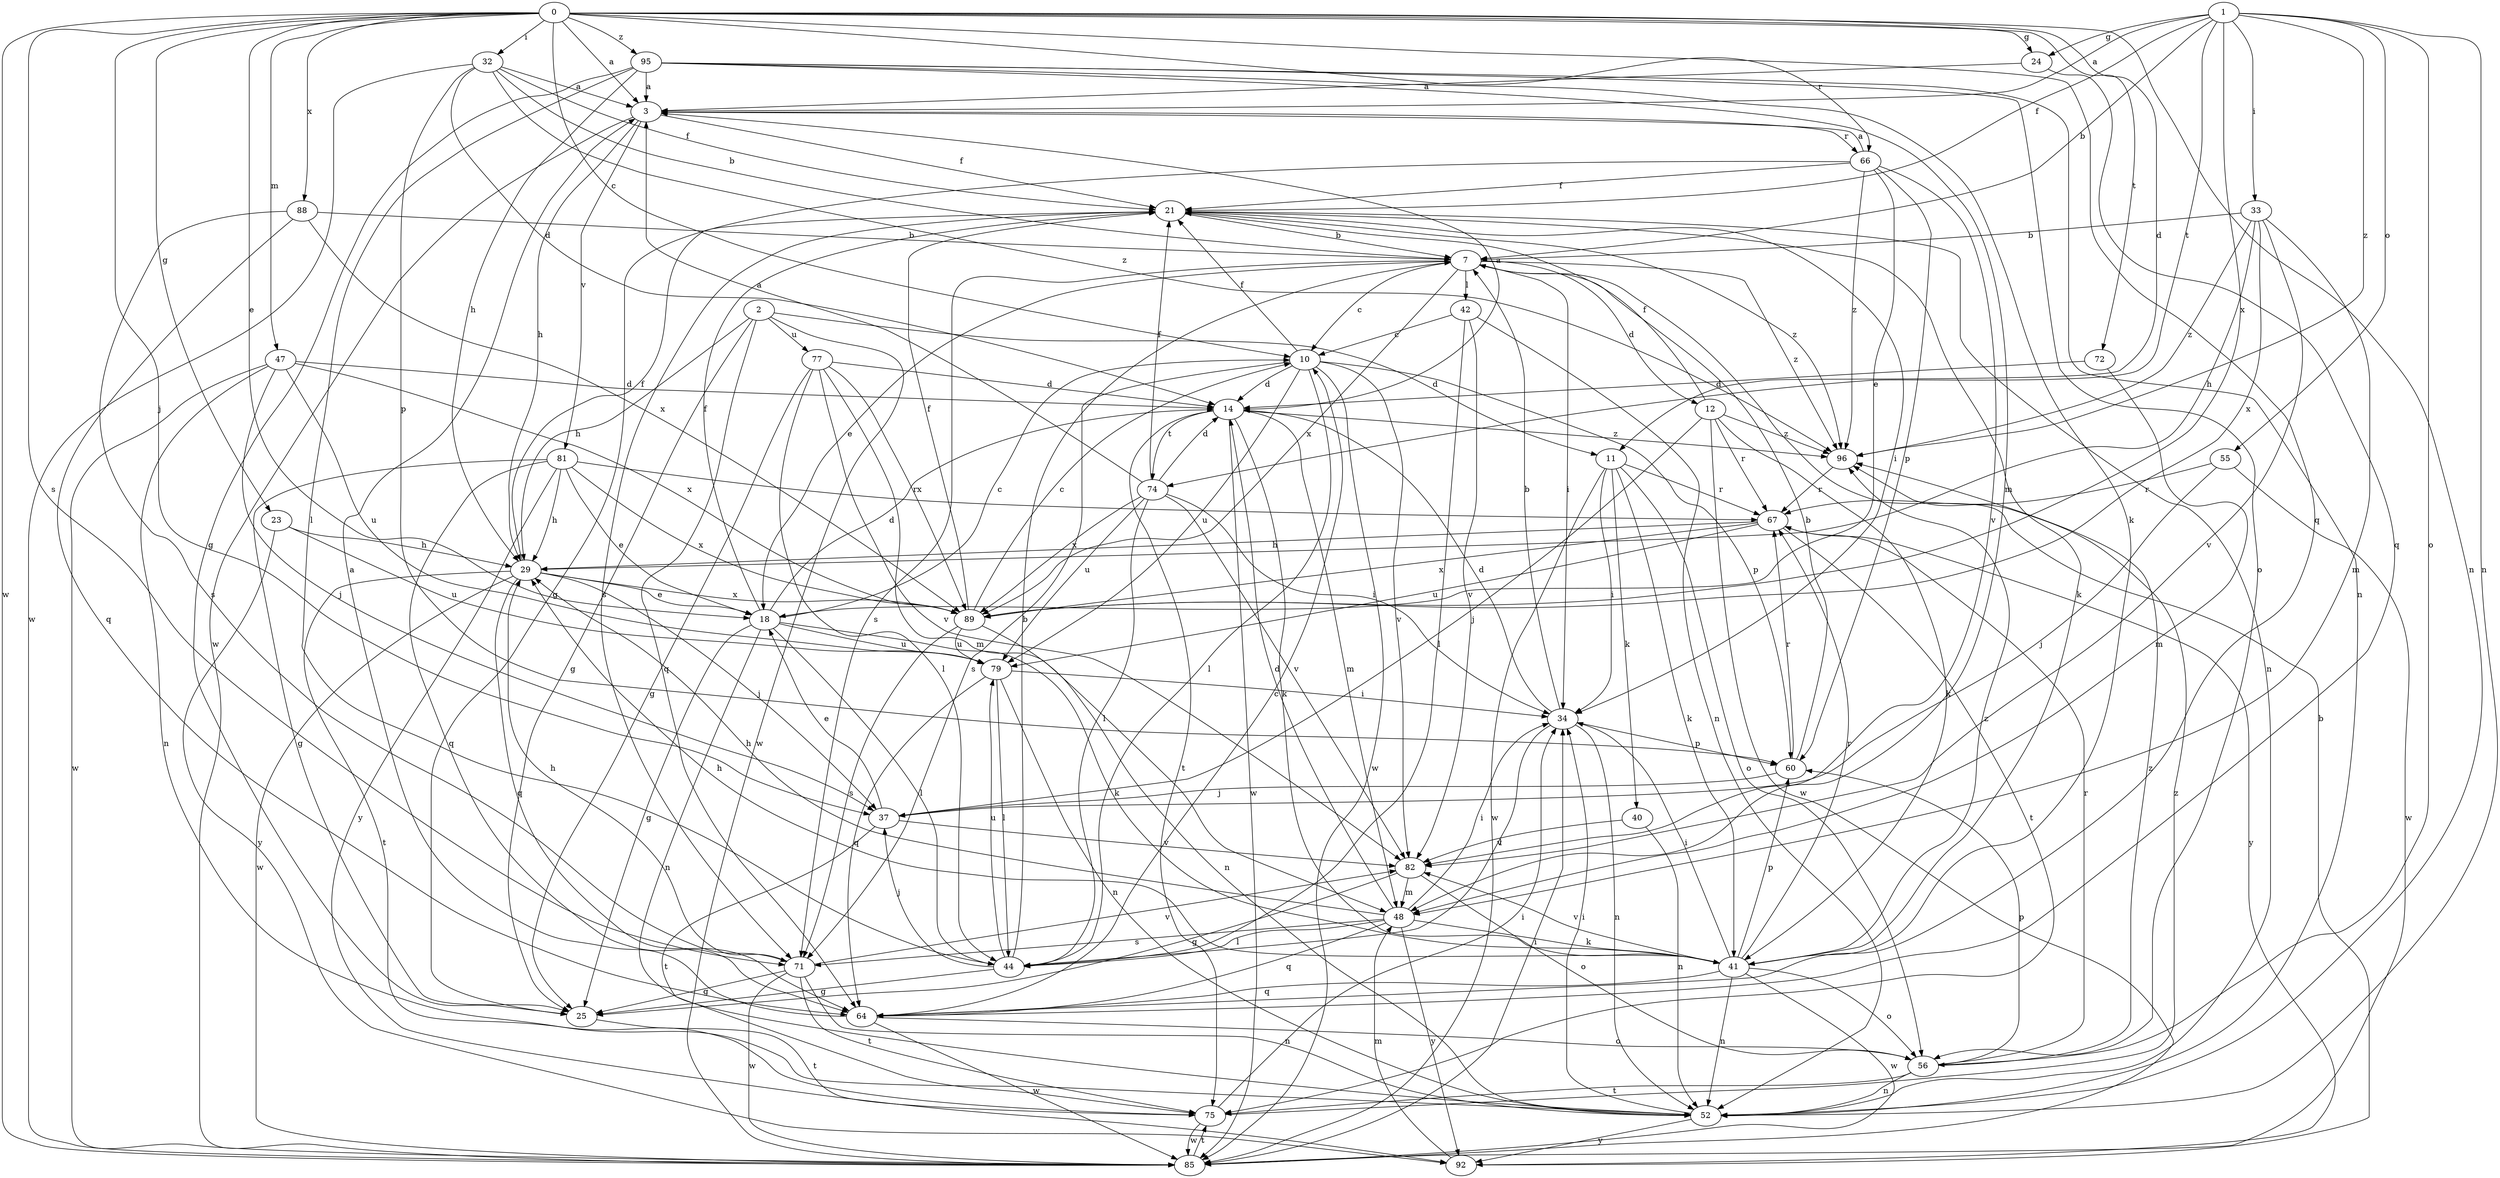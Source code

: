 strict digraph  {
0;
1;
2;
3;
7;
10;
11;
12;
14;
18;
21;
23;
24;
25;
29;
32;
33;
34;
37;
40;
41;
42;
44;
47;
48;
52;
55;
56;
60;
64;
66;
67;
71;
72;
74;
75;
77;
79;
81;
82;
85;
88;
89;
92;
95;
96;
0 -> 3  [label=a];
0 -> 10  [label=c];
0 -> 11  [label=d];
0 -> 18  [label=e];
0 -> 23  [label=g];
0 -> 24  [label=g];
0 -> 32  [label=i];
0 -> 37  [label=j];
0 -> 47  [label=m];
0 -> 52  [label=n];
0 -> 64  [label=q];
0 -> 66  [label=r];
0 -> 71  [label=s];
0 -> 72  [label=t];
0 -> 85  [label=w];
0 -> 88  [label=x];
0 -> 95  [label=z];
1 -> 3  [label=a];
1 -> 7  [label=b];
1 -> 21  [label=f];
1 -> 24  [label=g];
1 -> 33  [label=i];
1 -> 52  [label=n];
1 -> 55  [label=o];
1 -> 56  [label=o];
1 -> 74  [label=t];
1 -> 89  [label=x];
1 -> 96  [label=z];
2 -> 11  [label=d];
2 -> 25  [label=g];
2 -> 29  [label=h];
2 -> 64  [label=q];
2 -> 77  [label=u];
2 -> 85  [label=w];
3 -> 21  [label=f];
3 -> 29  [label=h];
3 -> 66  [label=r];
3 -> 81  [label=v];
3 -> 85  [label=w];
7 -> 10  [label=c];
7 -> 12  [label=d];
7 -> 18  [label=e];
7 -> 34  [label=i];
7 -> 42  [label=l];
7 -> 71  [label=s];
7 -> 89  [label=x];
7 -> 96  [label=z];
10 -> 14  [label=d];
10 -> 21  [label=f];
10 -> 44  [label=l];
10 -> 60  [label=p];
10 -> 71  [label=s];
10 -> 79  [label=u];
10 -> 82  [label=v];
10 -> 85  [label=w];
11 -> 34  [label=i];
11 -> 40  [label=k];
11 -> 41  [label=k];
11 -> 56  [label=o];
11 -> 67  [label=r];
11 -> 85  [label=w];
12 -> 21  [label=f];
12 -> 37  [label=j];
12 -> 41  [label=k];
12 -> 67  [label=r];
12 -> 85  [label=w];
12 -> 96  [label=z];
14 -> 3  [label=a];
14 -> 41  [label=k];
14 -> 48  [label=m];
14 -> 74  [label=t];
14 -> 75  [label=t];
14 -> 85  [label=w];
14 -> 96  [label=z];
18 -> 10  [label=c];
18 -> 14  [label=d];
18 -> 21  [label=f];
18 -> 25  [label=g];
18 -> 41  [label=k];
18 -> 44  [label=l];
18 -> 52  [label=n];
18 -> 79  [label=u];
21 -> 7  [label=b];
21 -> 34  [label=i];
21 -> 41  [label=k];
21 -> 52  [label=n];
21 -> 71  [label=s];
21 -> 96  [label=z];
23 -> 29  [label=h];
23 -> 79  [label=u];
23 -> 92  [label=y];
24 -> 3  [label=a];
24 -> 64  [label=q];
25 -> 75  [label=t];
29 -> 18  [label=e];
29 -> 21  [label=f];
29 -> 37  [label=j];
29 -> 64  [label=q];
29 -> 75  [label=t];
29 -> 85  [label=w];
29 -> 89  [label=x];
32 -> 3  [label=a];
32 -> 7  [label=b];
32 -> 14  [label=d];
32 -> 21  [label=f];
32 -> 60  [label=p];
32 -> 85  [label=w];
32 -> 96  [label=z];
33 -> 7  [label=b];
33 -> 29  [label=h];
33 -> 48  [label=m];
33 -> 82  [label=v];
33 -> 89  [label=x];
33 -> 96  [label=z];
34 -> 7  [label=b];
34 -> 14  [label=d];
34 -> 44  [label=l];
34 -> 52  [label=n];
34 -> 60  [label=p];
37 -> 18  [label=e];
37 -> 75  [label=t];
37 -> 82  [label=v];
40 -> 52  [label=n];
40 -> 82  [label=v];
41 -> 29  [label=h];
41 -> 34  [label=i];
41 -> 52  [label=n];
41 -> 56  [label=o];
41 -> 60  [label=p];
41 -> 64  [label=q];
41 -> 67  [label=r];
41 -> 82  [label=v];
41 -> 85  [label=w];
41 -> 96  [label=z];
42 -> 10  [label=c];
42 -> 44  [label=l];
42 -> 52  [label=n];
42 -> 82  [label=v];
44 -> 7  [label=b];
44 -> 25  [label=g];
44 -> 37  [label=j];
44 -> 79  [label=u];
47 -> 14  [label=d];
47 -> 37  [label=j];
47 -> 52  [label=n];
47 -> 79  [label=u];
47 -> 85  [label=w];
47 -> 89  [label=x];
48 -> 14  [label=d];
48 -> 29  [label=h];
48 -> 34  [label=i];
48 -> 41  [label=k];
48 -> 44  [label=l];
48 -> 64  [label=q];
48 -> 71  [label=s];
48 -> 92  [label=y];
52 -> 34  [label=i];
52 -> 92  [label=y];
55 -> 37  [label=j];
55 -> 67  [label=r];
55 -> 85  [label=w];
56 -> 52  [label=n];
56 -> 60  [label=p];
56 -> 67  [label=r];
56 -> 75  [label=t];
56 -> 96  [label=z];
60 -> 7  [label=b];
60 -> 37  [label=j];
60 -> 67  [label=r];
64 -> 3  [label=a];
64 -> 10  [label=c];
64 -> 56  [label=o];
64 -> 85  [label=w];
66 -> 3  [label=a];
66 -> 18  [label=e];
66 -> 21  [label=f];
66 -> 25  [label=g];
66 -> 60  [label=p];
66 -> 82  [label=v];
66 -> 96  [label=z];
67 -> 29  [label=h];
67 -> 75  [label=t];
67 -> 79  [label=u];
67 -> 89  [label=x];
67 -> 92  [label=y];
71 -> 25  [label=g];
71 -> 29  [label=h];
71 -> 52  [label=n];
71 -> 75  [label=t];
71 -> 82  [label=v];
71 -> 85  [label=w];
72 -> 14  [label=d];
72 -> 48  [label=m];
74 -> 3  [label=a];
74 -> 14  [label=d];
74 -> 21  [label=f];
74 -> 34  [label=i];
74 -> 44  [label=l];
74 -> 79  [label=u];
74 -> 82  [label=v];
74 -> 89  [label=x];
75 -> 34  [label=i];
75 -> 85  [label=w];
75 -> 96  [label=z];
77 -> 14  [label=d];
77 -> 25  [label=g];
77 -> 44  [label=l];
77 -> 48  [label=m];
77 -> 82  [label=v];
77 -> 89  [label=x];
79 -> 34  [label=i];
79 -> 44  [label=l];
79 -> 52  [label=n];
79 -> 64  [label=q];
81 -> 18  [label=e];
81 -> 25  [label=g];
81 -> 29  [label=h];
81 -> 64  [label=q];
81 -> 67  [label=r];
81 -> 89  [label=x];
81 -> 92  [label=y];
82 -> 25  [label=g];
82 -> 48  [label=m];
82 -> 56  [label=o];
85 -> 34  [label=i];
85 -> 75  [label=t];
88 -> 7  [label=b];
88 -> 64  [label=q];
88 -> 71  [label=s];
88 -> 89  [label=x];
89 -> 10  [label=c];
89 -> 21  [label=f];
89 -> 52  [label=n];
89 -> 71  [label=s];
89 -> 79  [label=u];
92 -> 7  [label=b];
92 -> 48  [label=m];
95 -> 3  [label=a];
95 -> 25  [label=g];
95 -> 29  [label=h];
95 -> 41  [label=k];
95 -> 44  [label=l];
95 -> 48  [label=m];
95 -> 52  [label=n];
95 -> 56  [label=o];
96 -> 67  [label=r];
}
